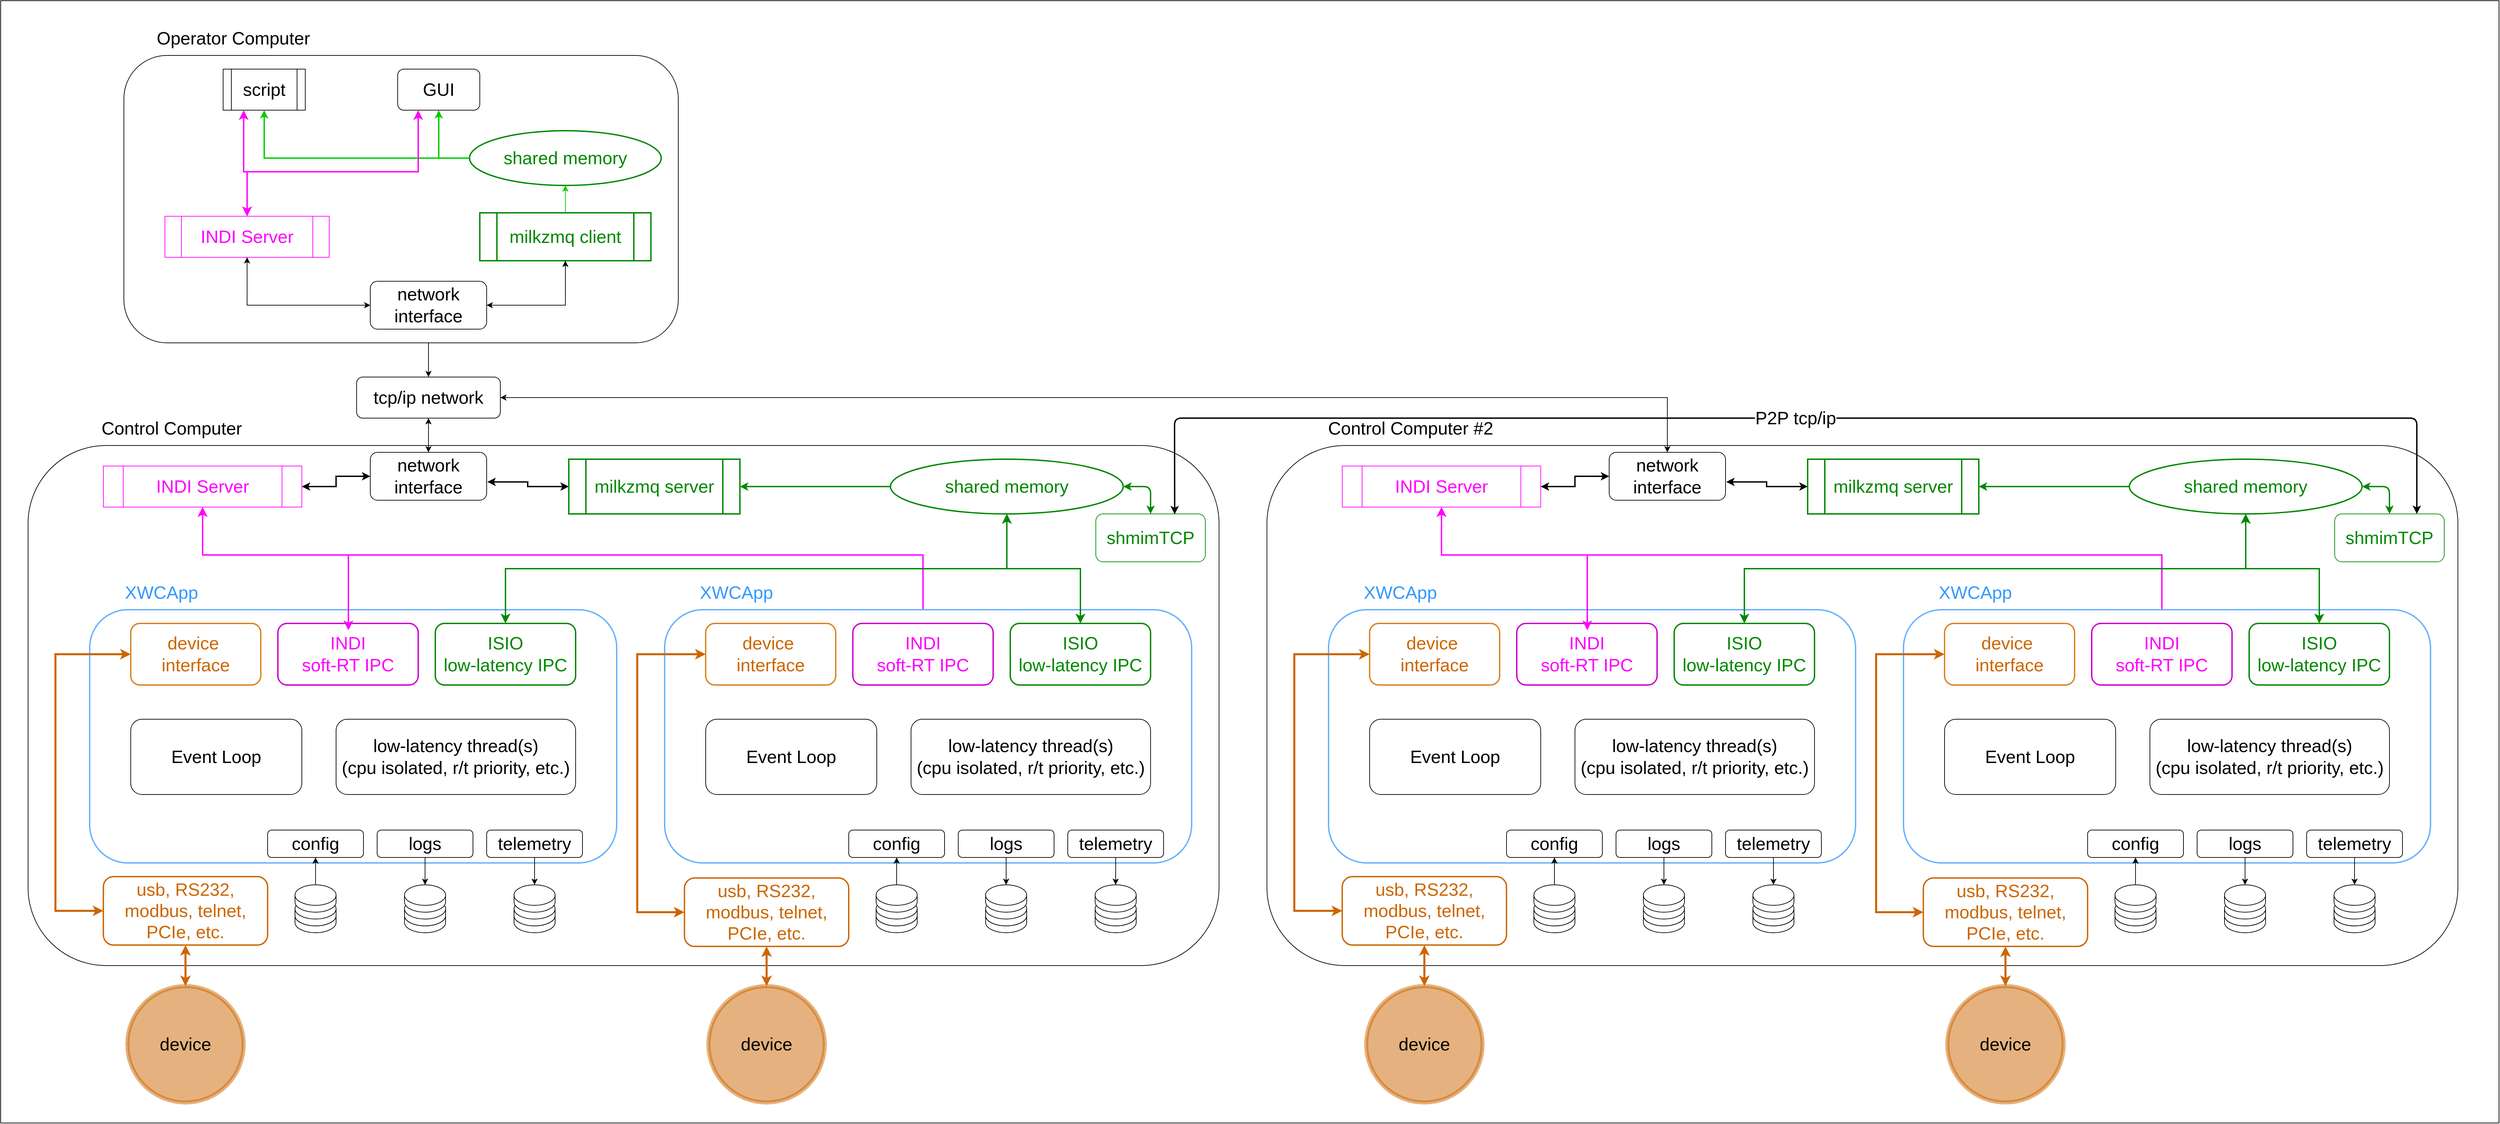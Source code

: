 <mxfile>
    <diagram name="Page-1" id="lV40iSaLGWkwq5J8a7qe">
        <mxGraphModel dx="3346" dy="2468" grid="1" gridSize="10" guides="1" tooltips="1" connect="1" arrows="1" fold="1" page="1" pageScale="1" pageWidth="850" pageHeight="1100" background="#ffffff" math="0" shadow="0">
            <root>
                <mxCell id="0"/>
                <mxCell id="1" parent="0"/>
                <mxCell id="77" value="" style="rounded=0;whiteSpace=wrap;html=1;" parent="1" vertex="1">
                    <mxGeometry x="-730" y="-530" width="3650" height="1640" as="geometry"/>
                </mxCell>
                <mxCell id="HDgts2HRx_NMo5KgWnL6-86" value="" style="endArrow=classic;startArrow=classic;html=1;rounded=0;exitX=0.5;exitY=0;exitDx=0;exitDy=0;" parent="1" source="HDgts2HRx_NMo5KgWnL6-82" target="HDgts2HRx_NMo5KgWnL6-74" edge="1">
                    <mxGeometry width="50" height="50" relative="1" as="geometry">
                        <mxPoint x="60" y="-40" as="sourcePoint"/>
                        <mxPoint x="110" y="-90" as="targetPoint"/>
                    </mxGeometry>
                </mxCell>
                <mxCell id="78" value="" style="group" vertex="1" connectable="0" parent="1">
                    <mxGeometry x="-550" y="-490" width="810" height="460" as="geometry"/>
                </mxCell>
                <mxCell id="HDgts2HRx_NMo5KgWnL6-73" value="" style="rounded=1;whiteSpace=wrap;html=1;" parent="78" vertex="1">
                    <mxGeometry y="40" width="810" height="420" as="geometry"/>
                </mxCell>
                <mxCell id="HDgts2HRx_NMo5KgWnL6-74" value="&lt;font style=&quot;font-size: 26px;&quot;&gt;network&lt;/font&gt;&lt;div&gt;&lt;font style=&quot;font-size: 26px;&quot;&gt;interface&lt;/font&gt;&lt;/div&gt;" style="rounded=1;whiteSpace=wrap;html=1;" parent="78" vertex="1">
                    <mxGeometry x="360" y="370" width="170" height="70" as="geometry"/>
                </mxCell>
                <mxCell id="HDgts2HRx_NMo5KgWnL6-75" value="&lt;font color=&quot;#ff00ff&quot; style=&quot;font-size: 26px;&quot;&gt;INDI Server&lt;/font&gt;" style="shape=process;whiteSpace=wrap;html=1;backgroundOutline=1;strokeColor=#FF00FF;" parent="78" vertex="1">
                    <mxGeometry x="60" y="275" width="240" height="60" as="geometry"/>
                </mxCell>
                <mxCell id="HDgts2HRx_NMo5KgWnL6-77" value="&lt;font style=&quot;font-size: 26px;&quot; color=&quot;#008700&quot;&gt;milkzmq client&lt;/font&gt;" style="shape=process;whiteSpace=wrap;html=1;backgroundOutline=1;strokeColor=#008700;strokeWidth=2;" parent="78" vertex="1">
                    <mxGeometry x="520" y="270" width="250" height="70" as="geometry"/>
                </mxCell>
                <mxCell id="HDgts2HRx_NMo5KgWnL6-79" value="&lt;font color=&quot;#008700&quot; style=&quot;font-size: 26px;&quot;&gt;shared memory&lt;/font&gt;" style="ellipse;whiteSpace=wrap;html=1;strokeWidth=2;strokeColor=#008700;" parent="78" vertex="1">
                    <mxGeometry x="505" y="150" width="280" height="80" as="geometry"/>
                </mxCell>
                <mxCell id="HDgts2HRx_NMo5KgWnL6-80" value="&lt;font style=&quot;font-size: 26px;&quot;&gt;Operator Computer&lt;/font&gt;" style="text;html=1;align=center;verticalAlign=middle;whiteSpace=wrap;rounded=0;" parent="78" vertex="1">
                    <mxGeometry x="30" width="260" height="30" as="geometry"/>
                </mxCell>
                <mxCell id="HDgts2HRx_NMo5KgWnL6-90" value="" style="endArrow=classic;startArrow=classic;html=1;rounded=0;exitX=1;exitY=0.5;exitDx=0;exitDy=0;entryX=0.5;entryY=1;entryDx=0;entryDy=0;" parent="78" source="HDgts2HRx_NMo5KgWnL6-74" target="HDgts2HRx_NMo5KgWnL6-77" edge="1">
                    <mxGeometry width="50" height="50" relative="1" as="geometry">
                        <mxPoint x="455" y="520" as="sourcePoint"/>
                        <mxPoint x="455" y="450" as="targetPoint"/>
                        <Array as="points">
                            <mxPoint x="645" y="405"/>
                        </Array>
                    </mxGeometry>
                </mxCell>
                <mxCell id="HDgts2HRx_NMo5KgWnL6-91" value="" style="endArrow=classic;startArrow=classic;html=1;rounded=0;exitX=0;exitY=0.5;exitDx=0;exitDy=0;entryX=0.5;entryY=1;entryDx=0;entryDy=0;" parent="78" source="HDgts2HRx_NMo5KgWnL6-74" target="HDgts2HRx_NMo5KgWnL6-75" edge="1">
                    <mxGeometry width="50" height="50" relative="1" as="geometry">
                        <mxPoint x="540" y="415" as="sourcePoint"/>
                        <mxPoint x="655" y="350" as="targetPoint"/>
                        <Array as="points">
                            <mxPoint x="180" y="405"/>
                        </Array>
                    </mxGeometry>
                </mxCell>
                <mxCell id="HDgts2HRx_NMo5KgWnL6-92" value="" style="endArrow=classic;startArrow=none;html=1;rounded=0;entryX=0.5;entryY=1;entryDx=0;entryDy=0;strokeColor=#00CC00;startFill=0;" parent="78" source="HDgts2HRx_NMo5KgWnL6-77" target="HDgts2HRx_NMo5KgWnL6-79" edge="1">
                    <mxGeometry width="50" height="50" relative="1" as="geometry">
                        <mxPoint x="790" y="590" as="sourcePoint"/>
                        <mxPoint x="840" y="540" as="targetPoint"/>
                    </mxGeometry>
                </mxCell>
                <mxCell id="HDgts2HRx_NMo5KgWnL6-93" value="&lt;font style=&quot;font-size: 26px;&quot;&gt;GUI&lt;/font&gt;" style="rounded=1;whiteSpace=wrap;html=1;" parent="78" vertex="1">
                    <mxGeometry x="400" y="60" width="120" height="60" as="geometry"/>
                </mxCell>
                <mxCell id="HDgts2HRx_NMo5KgWnL6-95" value="&lt;font style=&quot;font-size: 26px;&quot;&gt;script&lt;/font&gt;" style="shape=process;whiteSpace=wrap;html=1;backgroundOutline=1;" parent="78" vertex="1">
                    <mxGeometry x="145" y="60" width="120" height="60" as="geometry"/>
                </mxCell>
                <mxCell id="HDgts2HRx_NMo5KgWnL6-96" value="" style="endArrow=classic;startArrow=none;html=1;rounded=0;entryX=0.5;entryY=1;entryDx=0;entryDy=0;strokeColor=#00CC00;startFill=0;exitX=0;exitY=0.5;exitDx=0;exitDy=0;fillColor=#008a00;strokeWidth=2;" parent="78" source="HDgts2HRx_NMo5KgWnL6-79" edge="1">
                    <mxGeometry width="50" height="50" relative="1" as="geometry">
                        <mxPoint x="500" y="190" as="sourcePoint"/>
                        <mxPoint x="460" y="120" as="targetPoint"/>
                        <Array as="points">
                            <mxPoint x="460" y="190"/>
                        </Array>
                    </mxGeometry>
                </mxCell>
                <mxCell id="HDgts2HRx_NMo5KgWnL6-97" value="" style="endArrow=classic;startArrow=none;html=1;rounded=0;entryX=0.5;entryY=1;entryDx=0;entryDy=0;strokeColor=#00CC00;startFill=0;exitX=0;exitY=0.5;exitDx=0;exitDy=0;strokeWidth=2;" parent="78" source="HDgts2HRx_NMo5KgWnL6-79" target="HDgts2HRx_NMo5KgWnL6-95" edge="1">
                    <mxGeometry width="50" height="50" relative="1" as="geometry">
                        <mxPoint x="500" y="190" as="sourcePoint"/>
                        <mxPoint x="470" y="130" as="targetPoint"/>
                        <Array as="points">
                            <mxPoint x="205" y="190"/>
                        </Array>
                    </mxGeometry>
                </mxCell>
                <mxCell id="HDgts2HRx_NMo5KgWnL6-98" value="" style="edgeStyle=elbowEdgeStyle;elbow=vertical;endArrow=classic;html=1;curved=0;rounded=0;endSize=8;startSize=8;entryX=0.25;entryY=1;entryDx=0;entryDy=0;strokeColor=#FF00FF;strokeWidth=2;startArrow=classic;startFill=1;exitX=0.5;exitY=0;exitDx=0;exitDy=0;" parent="78" source="HDgts2HRx_NMo5KgWnL6-75" target="HDgts2HRx_NMo5KgWnL6-95" edge="1">
                    <mxGeometry width="50" height="50" relative="1" as="geometry">
                        <mxPoint x="416.5" y="300" as="sourcePoint"/>
                        <mxPoint x="203.5" y="120" as="targetPoint"/>
                        <Array as="points">
                            <mxPoint x="190" y="210"/>
                        </Array>
                    </mxGeometry>
                </mxCell>
                <mxCell id="HDgts2HRx_NMo5KgWnL6-99" value="" style="edgeStyle=elbowEdgeStyle;elbow=vertical;endArrow=classic;html=1;curved=0;rounded=0;endSize=8;startSize=8;entryX=0.25;entryY=1;entryDx=0;entryDy=0;strokeColor=#FF00FF;strokeWidth=2;startArrow=classic;startFill=1;exitX=0.5;exitY=0;exitDx=0;exitDy=0;" parent="78" source="HDgts2HRx_NMo5KgWnL6-75" target="HDgts2HRx_NMo5KgWnL6-93" edge="1">
                    <mxGeometry width="50" height="50" relative="1" as="geometry">
                        <mxPoint x="215" y="285" as="sourcePoint"/>
                        <mxPoint x="185" y="130" as="targetPoint"/>
                        <Array as="points">
                            <mxPoint x="320" y="210"/>
                        </Array>
                    </mxGeometry>
                </mxCell>
                <mxCell id="79" value="" style="group" vertex="1" connectable="0" parent="1">
                    <mxGeometry x="-690" y="20" width="3550" height="1060" as="geometry"/>
                </mxCell>
                <mxCell id="HDgts2HRx_NMo5KgWnL6-55" value="" style="rounded=1;whiteSpace=wrap;html=1;" parent="79" vertex="1">
                    <mxGeometry y="100" width="1740" height="760" as="geometry"/>
                </mxCell>
                <mxCell id="HDgts2HRx_NMo5KgWnL6-56" value="&lt;font color=&quot;#008700&quot; style=&quot;font-size: 26px;&quot;&gt;shared memory&lt;/font&gt;" style="ellipse;whiteSpace=wrap;html=1;strokeWidth=2;strokeColor=#008700;" parent="79" vertex="1">
                    <mxGeometry x="1260" y="120" width="340" height="80" as="geometry"/>
                </mxCell>
                <mxCell id="HDgts2HRx_NMo5KgWnL6-60" value="&lt;font color=&quot;#ff00ff&quot; style=&quot;font-size: 26px;&quot;&gt;INDI Server&lt;/font&gt;" style="shape=process;whiteSpace=wrap;html=1;backgroundOutline=1;strokeColor=#FF00FF;" parent="79" vertex="1">
                    <mxGeometry x="110" y="130" width="290" height="60" as="geometry"/>
                </mxCell>
                <mxCell id="HDgts2HRx_NMo5KgWnL6-62" value="" style="edgeStyle=elbowEdgeStyle;elbow=vertical;endArrow=classic;html=1;curved=0;rounded=0;endSize=8;startSize=8;entryX=0.5;entryY=1;entryDx=0;entryDy=0;strokeColor=#FF00FF;strokeWidth=2;startArrow=classic;startFill=1;" parent="79" source="HDgts2HRx_NMo5KgWnL6-5" target="HDgts2HRx_NMo5KgWnL6-60" edge="1">
                    <mxGeometry width="50" height="50" relative="1" as="geometry">
                        <mxPoint x="1180" y="310" as="sourcePoint"/>
                        <mxPoint x="1210" y="180" as="targetPoint"/>
                        <Array as="points">
                            <mxPoint x="1200" y="260"/>
                        </Array>
                    </mxGeometry>
                </mxCell>
                <mxCell id="HDgts2HRx_NMo5KgWnL6-65" style="edgeStyle=orthogonalEdgeStyle;rounded=0;orthogonalLoop=1;jettySize=auto;html=1;exitX=1;exitY=0.5;exitDx=0;exitDy=0;startArrow=classic;startFill=1;strokeColor=#008700;strokeWidth=2;endArrow=none;endFill=0;" parent="79" source="HDgts2HRx_NMo5KgWnL6-63" target="HDgts2HRx_NMo5KgWnL6-56" edge="1">
                    <mxGeometry relative="1" as="geometry"/>
                </mxCell>
                <mxCell id="HDgts2HRx_NMo5KgWnL6-63" value="&lt;font style=&quot;font-size: 26px;&quot; color=&quot;#008700&quot;&gt;milkzmq server&lt;/font&gt;" style="shape=process;whiteSpace=wrap;html=1;backgroundOutline=1;strokeColor=#008700;strokeWidth=2;" parent="79" vertex="1">
                    <mxGeometry x="790" y="120" width="250" height="80" as="geometry"/>
                </mxCell>
                <mxCell id="HDgts2HRx_NMo5KgWnL6-67" value="&lt;font style=&quot;font-size: 26px;&quot;&gt;network interface&lt;/font&gt;" style="rounded=1;whiteSpace=wrap;html=1;" parent="79" vertex="1">
                    <mxGeometry x="500" y="110" width="170" height="70" as="geometry"/>
                </mxCell>
                <mxCell id="HDgts2HRx_NMo5KgWnL6-68" style="edgeStyle=orthogonalEdgeStyle;rounded=0;orthogonalLoop=1;jettySize=auto;html=1;exitX=1;exitY=0.5;exitDx=0;exitDy=0;entryX=0;entryY=0.5;entryDx=0;entryDy=0;startArrow=classic;startFill=1;strokeWidth=2;" parent="79" source="HDgts2HRx_NMo5KgWnL6-60" target="HDgts2HRx_NMo5KgWnL6-67" edge="1">
                    <mxGeometry relative="1" as="geometry"/>
                </mxCell>
                <mxCell id="HDgts2HRx_NMo5KgWnL6-69" style="edgeStyle=orthogonalEdgeStyle;rounded=0;orthogonalLoop=1;jettySize=auto;html=1;exitX=0;exitY=0.5;exitDx=0;exitDy=0;entryX=1.006;entryY=0.617;entryDx=0;entryDy=0;entryPerimeter=0;startArrow=classic;startFill=1;strokeWidth=2;" parent="79" source="HDgts2HRx_NMo5KgWnL6-63" target="HDgts2HRx_NMo5KgWnL6-67" edge="1">
                    <mxGeometry relative="1" as="geometry"/>
                </mxCell>
                <mxCell id="HDgts2HRx_NMo5KgWnL6-70" value="" style="group" parent="79" vertex="1" connectable="0">
                    <mxGeometry x="890" y="300" width="810" height="760" as="geometry"/>
                </mxCell>
                <mxCell id="HDgts2HRx_NMo5KgWnL6-9" value="&lt;font style=&quot;font-size: 26px;&quot;&gt;device&lt;/font&gt;" style="ellipse;whiteSpace=wrap;html=1;aspect=fixed;fillColor=#CC6600;strokeColor=#CC6600;fillStyle=solid;opacity=50;strokeWidth=6;" parent="HDgts2HRx_NMo5KgWnL6-70" vertex="1">
                    <mxGeometry x="104" y="590" width="170" height="170" as="geometry"/>
                </mxCell>
                <mxCell id="HDgts2HRx_NMo5KgWnL6-12" value="" style="endArrow=classic;startArrow=classic;html=1;rounded=0;exitX=0.5;exitY=0;exitDx=0;exitDy=0;entryX=0.5;entryY=1;entryDx=0;entryDy=0;fontColor=#CC6600;strokeColor=#CC6600;strokeWidth=3;" parent="HDgts2HRx_NMo5KgWnL6-70" source="HDgts2HRx_NMo5KgWnL6-9" target="HDgts2HRx_NMo5KgWnL6-10" edge="1">
                    <mxGeometry width="50" height="50" relative="1" as="geometry">
                        <mxPoint x="470" y="170" as="sourcePoint"/>
                        <mxPoint x="520" y="120" as="targetPoint"/>
                    </mxGeometry>
                </mxCell>
                <mxCell id="HDgts2HRx_NMo5KgWnL6-2" value="" style="shape=cylinder3;whiteSpace=wrap;html=1;boundedLbl=1;backgroundOutline=1;size=15;" parent="HDgts2HRx_NMo5KgWnL6-70" vertex="1">
                    <mxGeometry x="349" y="472" width="60" height="40" as="geometry"/>
                </mxCell>
                <mxCell id="HDgts2HRx_NMo5KgWnL6-3" value="" style="rounded=1;whiteSpace=wrap;html=1;strokeWidth=2;strokeColor=#66B2FF;" parent="HDgts2HRx_NMo5KgWnL6-70" vertex="1">
                    <mxGeometry x="40" y="40" width="770" height="370" as="geometry"/>
                </mxCell>
                <mxCell id="HDgts2HRx_NMo5KgWnL6-4" value="&lt;font color=&quot;#cc6600&quot; style=&quot;font-size: 26px;&quot;&gt;device&amp;nbsp;&lt;/font&gt;&lt;div style=&quot;font-size: 26px;&quot;&gt;&lt;font color=&quot;#cc6600&quot; style=&quot;font-size: 26px;&quot;&gt;interface&lt;/font&gt;&lt;/div&gt;" style="rounded=1;whiteSpace=wrap;html=1;strokeColor=#d88322;strokeWidth=2;" parent="HDgts2HRx_NMo5KgWnL6-70" vertex="1">
                    <mxGeometry x="100" y="60" width="190" height="90" as="geometry"/>
                </mxCell>
                <mxCell id="HDgts2HRx_NMo5KgWnL6-5" value="&lt;span style=&quot;font-size: 26px;&quot;&gt;&lt;font color=&quot;#ff00ff&quot;&gt;INDI&lt;/font&gt;&lt;/span&gt;&lt;div&gt;&lt;span style=&quot;font-size: 26px;&quot;&gt;&lt;font color=&quot;#ff00ff&quot;&gt;soft-RT IPC&lt;/font&gt;&lt;/span&gt;&lt;/div&gt;" style="rounded=1;whiteSpace=wrap;html=1;strokeColor=#CC00CC;strokeWidth=2;" parent="HDgts2HRx_NMo5KgWnL6-70" vertex="1">
                    <mxGeometry x="315" y="60" width="205" height="90" as="geometry"/>
                </mxCell>
                <mxCell id="HDgts2HRx_NMo5KgWnL6-6" value="&lt;span style=&quot;font-size: 26px;&quot;&gt;&lt;font color=&quot;#008700&quot;&gt;ISIO&lt;/font&gt;&lt;/span&gt;&lt;div&gt;&lt;span style=&quot;font-size: 26px;&quot;&gt;&lt;font color=&quot;#008700&quot;&gt;low-latency IPC&lt;/font&gt;&lt;/span&gt;&lt;/div&gt;" style="rounded=1;whiteSpace=wrap;html=1;strokeColor=#008700;strokeWidth=2;" parent="HDgts2HRx_NMo5KgWnL6-70" vertex="1">
                    <mxGeometry x="545" y="60" width="205" height="90" as="geometry"/>
                </mxCell>
                <mxCell id="HDgts2HRx_NMo5KgWnL6-7" value="&lt;font style=&quot;font-size: 26px;&quot;&gt;Event Loop&lt;/font&gt;" style="rounded=1;whiteSpace=wrap;html=1;" parent="HDgts2HRx_NMo5KgWnL6-70" vertex="1">
                    <mxGeometry x="100" y="200" width="250" height="110" as="geometry"/>
                </mxCell>
                <mxCell id="HDgts2HRx_NMo5KgWnL6-8" value="&lt;font style=&quot;font-size: 26px;&quot;&gt;low-latency thread(s)&lt;/font&gt;&lt;div&gt;&lt;font style=&quot;font-size: 26px;&quot;&gt;(cpu isolated, r/t priority, etc.)&lt;/font&gt;&lt;/div&gt;" style="rounded=1;whiteSpace=wrap;html=1;" parent="HDgts2HRx_NMo5KgWnL6-70" vertex="1">
                    <mxGeometry x="400" y="200" width="350" height="110" as="geometry"/>
                </mxCell>
                <mxCell id="HDgts2HRx_NMo5KgWnL6-10" value="&lt;font style=&quot;font-size: 26px;&quot;&gt;usb, RS232, modbus, telnet, PCIe, etc.&lt;/font&gt;" style="rounded=1;whiteSpace=wrap;html=1;strokeColor=#CC6600;strokeWidth=2;fontColor=#CC6600;" parent="HDgts2HRx_NMo5KgWnL6-70" vertex="1">
                    <mxGeometry x="69" y="432" width="240" height="100" as="geometry"/>
                </mxCell>
                <mxCell id="HDgts2HRx_NMo5KgWnL6-11" value="" style="endArrow=classic;startArrow=classic;html=1;rounded=0;entryX=0;entryY=0.5;entryDx=0;entryDy=0;exitX=0;exitY=0.5;exitDx=0;exitDy=0;strokeColor=#CC6600;strokeWidth=3;" parent="HDgts2HRx_NMo5KgWnL6-70" source="HDgts2HRx_NMo5KgWnL6-10" target="HDgts2HRx_NMo5KgWnL6-4" edge="1">
                    <mxGeometry width="50" height="50" relative="1" as="geometry">
                        <mxPoint x="450" y="170" as="sourcePoint"/>
                        <mxPoint x="500" y="120" as="targetPoint"/>
                        <Array as="points">
                            <mxPoint y="482"/>
                            <mxPoint y="105"/>
                        </Array>
                    </mxGeometry>
                </mxCell>
                <mxCell id="HDgts2HRx_NMo5KgWnL6-13" value="&lt;font style=&quot;font-size: 26px;&quot;&gt;config&lt;/font&gt;" style="rounded=1;whiteSpace=wrap;html=1;" parent="HDgts2HRx_NMo5KgWnL6-70" vertex="1">
                    <mxGeometry x="309" y="362" width="140" height="40" as="geometry"/>
                </mxCell>
                <mxCell id="HDgts2HRx_NMo5KgWnL6-14" value="&lt;font style=&quot;font-size: 26px;&quot;&gt;logs&lt;/font&gt;&lt;span style=&quot;color: rgba(0, 0, 0, 0); font-family: monospace; font-size: 0px; text-align: start; text-wrap: nowrap;&quot;&gt;%3CmxGraphModel%3E%3Croot%3E%3CmxCell%20id%3D%220%22%2F%3E%3CmxCell%20id%3D%221%22%20parent%3D%220%22%2F%3E%3CmxCell%20id%3D%222%22%20value%3D%22%26lt%3Bfont%20style%3D%26quot%3Bfont-size%3A%2026px%3B%26quot%3B%26gt%3Bconfig%26lt%3B%2Ffont%26gt%3B%22%20style%3D%22rounded%3D1%3BwhiteSpace%3Dwrap%3Bhtml%3D1%3B%22%20vertex%3D%221%22%20parent%3D%221%22%3E%3CmxGeometry%20x%3D%22-30%22%20y%3D%22740%22%20width%3D%22140%22%20height%3D%2240%22%20as%3D%22geometry%22%2F%3E%3C%2FmxCell%3E%3C%2Froot%3E%3C%2FmxGraphModel%3E&lt;/span&gt;" style="rounded=1;whiteSpace=wrap;html=1;" parent="HDgts2HRx_NMo5KgWnL6-70" vertex="1">
                    <mxGeometry x="469" y="362" width="140" height="40" as="geometry"/>
                </mxCell>
                <mxCell id="HDgts2HRx_NMo5KgWnL6-15" value="&lt;span style=&quot;font-size: 26px;&quot;&gt;telemetry&lt;/span&gt;" style="rounded=1;whiteSpace=wrap;html=1;" parent="HDgts2HRx_NMo5KgWnL6-70" vertex="1">
                    <mxGeometry x="629" y="362" width="140" height="40" as="geometry"/>
                </mxCell>
                <mxCell id="HDgts2HRx_NMo5KgWnL6-16" value="" style="shape=cylinder3;whiteSpace=wrap;html=1;boundedLbl=1;backgroundOutline=1;size=15;" parent="HDgts2HRx_NMo5KgWnL6-70" vertex="1">
                    <mxGeometry x="349" y="462" width="60" height="40" as="geometry"/>
                </mxCell>
                <mxCell id="HDgts2HRx_NMo5KgWnL6-17" value="" style="shape=cylinder3;whiteSpace=wrap;html=1;boundedLbl=1;backgroundOutline=1;size=15;" parent="HDgts2HRx_NMo5KgWnL6-70" vertex="1">
                    <mxGeometry x="349" y="442" width="60" height="40" as="geometry"/>
                </mxCell>
                <mxCell id="HDgts2HRx_NMo5KgWnL6-18" value="" style="shape=cylinder3;whiteSpace=wrap;html=1;boundedLbl=1;backgroundOutline=1;size=15;" parent="HDgts2HRx_NMo5KgWnL6-70" vertex="1">
                    <mxGeometry x="509" y="472" width="60" height="40" as="geometry"/>
                </mxCell>
                <mxCell id="HDgts2HRx_NMo5KgWnL6-19" value="" style="shape=cylinder3;whiteSpace=wrap;html=1;boundedLbl=1;backgroundOutline=1;size=15;" parent="HDgts2HRx_NMo5KgWnL6-70" vertex="1">
                    <mxGeometry x="509" y="462" width="60" height="40" as="geometry"/>
                </mxCell>
                <mxCell id="HDgts2HRx_NMo5KgWnL6-20" value="" style="shape=cylinder3;whiteSpace=wrap;html=1;boundedLbl=1;backgroundOutline=1;size=15;" parent="HDgts2HRx_NMo5KgWnL6-70" vertex="1">
                    <mxGeometry x="509" y="442" width="60" height="40" as="geometry"/>
                </mxCell>
                <mxCell id="HDgts2HRx_NMo5KgWnL6-21" value="" style="shape=cylinder3;whiteSpace=wrap;html=1;boundedLbl=1;backgroundOutline=1;size=15;" parent="HDgts2HRx_NMo5KgWnL6-70" vertex="1">
                    <mxGeometry x="669" y="472" width="60" height="40" as="geometry"/>
                </mxCell>
                <mxCell id="HDgts2HRx_NMo5KgWnL6-22" value="" style="shape=cylinder3;whiteSpace=wrap;html=1;boundedLbl=1;backgroundOutline=1;size=15;" parent="HDgts2HRx_NMo5KgWnL6-70" vertex="1">
                    <mxGeometry x="669" y="462" width="60" height="40" as="geometry"/>
                </mxCell>
                <mxCell id="HDgts2HRx_NMo5KgWnL6-23" value="" style="shape=cylinder3;whiteSpace=wrap;html=1;boundedLbl=1;backgroundOutline=1;size=15;" parent="HDgts2HRx_NMo5KgWnL6-70" vertex="1">
                    <mxGeometry x="669" y="442" width="60" height="40" as="geometry"/>
                </mxCell>
                <mxCell id="HDgts2HRx_NMo5KgWnL6-24" value="" style="endArrow=classic;html=1;rounded=0;exitX=0.5;exitY=0;exitDx=0;exitDy=0;exitPerimeter=0;entryX=0.5;entryY=1;entryDx=0;entryDy=0;" parent="HDgts2HRx_NMo5KgWnL6-70" source="HDgts2HRx_NMo5KgWnL6-17" target="HDgts2HRx_NMo5KgWnL6-13" edge="1">
                    <mxGeometry width="50" height="50" relative="1" as="geometry">
                        <mxPoint x="669" y="122" as="sourcePoint"/>
                        <mxPoint x="719" y="72" as="targetPoint"/>
                    </mxGeometry>
                </mxCell>
                <mxCell id="HDgts2HRx_NMo5KgWnL6-25" value="" style="endArrow=classic;html=1;rounded=0;exitX=0.5;exitY=1;exitDx=0;exitDy=0;entryX=0.5;entryY=0;entryDx=0;entryDy=0;entryPerimeter=0;" parent="HDgts2HRx_NMo5KgWnL6-70" source="HDgts2HRx_NMo5KgWnL6-14" target="HDgts2HRx_NMo5KgWnL6-20" edge="1">
                    <mxGeometry width="50" height="50" relative="1" as="geometry">
                        <mxPoint x="389" y="452" as="sourcePoint"/>
                        <mxPoint x="389" y="412" as="targetPoint"/>
                    </mxGeometry>
                </mxCell>
                <mxCell id="HDgts2HRx_NMo5KgWnL6-26" value="" style="endArrow=classic;html=1;rounded=0;exitX=0.5;exitY=1;exitDx=0;exitDy=0;entryX=0.5;entryY=0;entryDx=0;entryDy=0;entryPerimeter=0;" parent="HDgts2HRx_NMo5KgWnL6-70" source="HDgts2HRx_NMo5KgWnL6-15" target="HDgts2HRx_NMo5KgWnL6-23" edge="1">
                    <mxGeometry width="50" height="50" relative="1" as="geometry">
                        <mxPoint x="669" y="122" as="sourcePoint"/>
                        <mxPoint x="699" y="432" as="targetPoint"/>
                    </mxGeometry>
                </mxCell>
                <mxCell id="HDgts2HRx_NMo5KgWnL6-27" value="XWCApp" style="text;html=1;align=center;verticalAlign=middle;whiteSpace=wrap;rounded=0;fontSize=26;fontColor=#3399FF;" parent="HDgts2HRx_NMo5KgWnL6-70" vertex="1">
                    <mxGeometry x="90" width="110" height="30" as="geometry"/>
                </mxCell>
                <mxCell id="HDgts2HRx_NMo5KgWnL6-71" value="" style="group" parent="79" vertex="1" connectable="0">
                    <mxGeometry x="40" y="300" width="820" height="760" as="geometry"/>
                </mxCell>
                <mxCell id="HDgts2HRx_NMo5KgWnL6-36" value="&lt;font style=&quot;font-size: 26px;&quot;&gt;device&lt;/font&gt;" style="ellipse;whiteSpace=wrap;html=1;aspect=fixed;fillColor=#CC6600;strokeColor=#CC6600;fillStyle=solid;opacity=50;strokeWidth=6;" parent="HDgts2HRx_NMo5KgWnL6-71" vertex="1">
                    <mxGeometry x="105" y="590" width="170" height="170" as="geometry"/>
                </mxCell>
                <mxCell id="HDgts2HRx_NMo5KgWnL6-39" value="" style="endArrow=classic;startArrow=classic;html=1;rounded=0;exitX=0.5;exitY=0;exitDx=0;exitDy=0;entryX=0.5;entryY=1;entryDx=0;entryDy=0;fontColor=#CC6600;strokeColor=#CC6600;strokeWidth=3;" parent="HDgts2HRx_NMo5KgWnL6-71" source="HDgts2HRx_NMo5KgWnL6-36" target="HDgts2HRx_NMo5KgWnL6-37" edge="1">
                    <mxGeometry width="50" height="50" relative="1" as="geometry">
                        <mxPoint x="460" y="170" as="sourcePoint"/>
                        <mxPoint x="510" y="120" as="targetPoint"/>
                    </mxGeometry>
                </mxCell>
                <mxCell id="HDgts2HRx_NMo5KgWnL6-29" value="" style="shape=cylinder3;whiteSpace=wrap;html=1;boundedLbl=1;backgroundOutline=1;size=15;" parent="HDgts2HRx_NMo5KgWnL6-71" vertex="1">
                    <mxGeometry x="350" y="472" width="60" height="40" as="geometry"/>
                </mxCell>
                <mxCell id="HDgts2HRx_NMo5KgWnL6-30" value="" style="rounded=1;whiteSpace=wrap;html=1;strokeWidth=2;strokeColor=#66B2FF;" parent="HDgts2HRx_NMo5KgWnL6-71" vertex="1">
                    <mxGeometry x="50" y="40" width="770" height="370" as="geometry"/>
                </mxCell>
                <mxCell id="HDgts2HRx_NMo5KgWnL6-31" value="&lt;font color=&quot;#cc6600&quot; style=&quot;font-size: 26px;&quot;&gt;device&amp;nbsp;&lt;/font&gt;&lt;div style=&quot;font-size: 26px;&quot;&gt;&lt;font color=&quot;#cc6600&quot; style=&quot;font-size: 26px;&quot;&gt;interface&lt;/font&gt;&lt;/div&gt;" style="rounded=1;whiteSpace=wrap;html=1;strokeColor=#d88322;strokeWidth=2;" parent="HDgts2HRx_NMo5KgWnL6-71" vertex="1">
                    <mxGeometry x="110" y="60" width="190" height="90" as="geometry"/>
                </mxCell>
                <mxCell id="HDgts2HRx_NMo5KgWnL6-32" value="&lt;span style=&quot;font-size: 26px;&quot;&gt;&lt;font color=&quot;#ff00ff&quot;&gt;INDI&lt;/font&gt;&lt;/span&gt;&lt;div&gt;&lt;span style=&quot;font-size: 26px;&quot;&gt;&lt;font color=&quot;#ff00ff&quot;&gt;soft-RT IPC&lt;/font&gt;&lt;/span&gt;&lt;/div&gt;" style="rounded=1;whiteSpace=wrap;html=1;strokeColor=#CC00CC;strokeWidth=2;" parent="HDgts2HRx_NMo5KgWnL6-71" vertex="1">
                    <mxGeometry x="325" y="60" width="205" height="90" as="geometry"/>
                </mxCell>
                <mxCell id="HDgts2HRx_NMo5KgWnL6-33" value="&lt;span style=&quot;font-size: 26px;&quot;&gt;&lt;font color=&quot;#008700&quot;&gt;ISIO&lt;/font&gt;&lt;/span&gt;&lt;div&gt;&lt;span style=&quot;font-size: 26px;&quot;&gt;&lt;font color=&quot;#008700&quot;&gt;low-latency IPC&lt;/font&gt;&lt;/span&gt;&lt;/div&gt;" style="rounded=1;whiteSpace=wrap;html=1;strokeColor=#008700;strokeWidth=2;" parent="HDgts2HRx_NMo5KgWnL6-71" vertex="1">
                    <mxGeometry x="555" y="60" width="205" height="90" as="geometry"/>
                </mxCell>
                <mxCell id="HDgts2HRx_NMo5KgWnL6-34" value="&lt;font style=&quot;font-size: 26px;&quot;&gt;Event Loop&lt;/font&gt;" style="rounded=1;whiteSpace=wrap;html=1;" parent="HDgts2HRx_NMo5KgWnL6-71" vertex="1">
                    <mxGeometry x="110" y="200" width="250" height="110" as="geometry"/>
                </mxCell>
                <mxCell id="HDgts2HRx_NMo5KgWnL6-35" value="&lt;font style=&quot;font-size: 26px;&quot;&gt;low-latency thread(s)&lt;/font&gt;&lt;div&gt;&lt;font style=&quot;font-size: 26px;&quot;&gt;(cpu isolated, r/t priority, etc.)&lt;/font&gt;&lt;/div&gt;" style="rounded=1;whiteSpace=wrap;html=1;" parent="HDgts2HRx_NMo5KgWnL6-71" vertex="1">
                    <mxGeometry x="410" y="200" width="350" height="110" as="geometry"/>
                </mxCell>
                <mxCell id="HDgts2HRx_NMo5KgWnL6-37" value="&lt;font style=&quot;font-size: 26px;&quot;&gt;usb, RS232, modbus, telnet, PCIe, etc.&lt;/font&gt;" style="rounded=1;whiteSpace=wrap;html=1;strokeColor=#CC6600;strokeWidth=2;fontColor=#CC6600;" parent="HDgts2HRx_NMo5KgWnL6-71" vertex="1">
                    <mxGeometry x="70" y="430" width="240" height="100" as="geometry"/>
                </mxCell>
                <mxCell id="HDgts2HRx_NMo5KgWnL6-38" value="" style="endArrow=classic;startArrow=classic;html=1;rounded=0;entryX=0;entryY=0.5;entryDx=0;entryDy=0;exitX=0;exitY=0.5;exitDx=0;exitDy=0;strokeColor=#CC6600;strokeWidth=3;" parent="HDgts2HRx_NMo5KgWnL6-71" source="HDgts2HRx_NMo5KgWnL6-37" target="HDgts2HRx_NMo5KgWnL6-31" edge="1">
                    <mxGeometry width="50" height="50" relative="1" as="geometry">
                        <mxPoint x="460" y="170" as="sourcePoint"/>
                        <mxPoint x="510" y="120" as="targetPoint"/>
                        <Array as="points">
                            <mxPoint y="480"/>
                            <mxPoint y="105"/>
                        </Array>
                    </mxGeometry>
                </mxCell>
                <mxCell id="HDgts2HRx_NMo5KgWnL6-40" value="&lt;font style=&quot;font-size: 26px;&quot;&gt;config&lt;/font&gt;" style="rounded=1;whiteSpace=wrap;html=1;" parent="HDgts2HRx_NMo5KgWnL6-71" vertex="1">
                    <mxGeometry x="310" y="362" width="140" height="40" as="geometry"/>
                </mxCell>
                <mxCell id="HDgts2HRx_NMo5KgWnL6-41" value="&lt;font style=&quot;font-size: 26px;&quot;&gt;logs&lt;/font&gt;&lt;span style=&quot;color: rgba(0, 0, 0, 0); font-family: monospace; font-size: 0px; text-align: start; text-wrap: nowrap;&quot;&gt;%3CmxGraphModel%3E%3Croot%3E%3CmxCell%20id%3D%220%22%2F%3E%3CmxCell%20id%3D%221%22%20parent%3D%220%22%2F%3E%3CmxCell%20id%3D%222%22%20value%3D%22%26lt%3Bfont%20style%3D%26quot%3Bfont-size%3A%2026px%3B%26quot%3B%26gt%3Bconfig%26lt%3B%2Ffont%26gt%3B%22%20style%3D%22rounded%3D1%3BwhiteSpace%3Dwrap%3Bhtml%3D1%3B%22%20vertex%3D%221%22%20parent%3D%221%22%3E%3CmxGeometry%20x%3D%22-30%22%20y%3D%22740%22%20width%3D%22140%22%20height%3D%2240%22%20as%3D%22geometry%22%2F%3E%3C%2FmxCell%3E%3C%2Froot%3E%3C%2FmxGraphModel%3E&lt;/span&gt;" style="rounded=1;whiteSpace=wrap;html=1;" parent="HDgts2HRx_NMo5KgWnL6-71" vertex="1">
                    <mxGeometry x="470" y="362" width="140" height="40" as="geometry"/>
                </mxCell>
                <mxCell id="HDgts2HRx_NMo5KgWnL6-42" value="&lt;span style=&quot;font-size: 26px;&quot;&gt;telemetry&lt;/span&gt;" style="rounded=1;whiteSpace=wrap;html=1;" parent="HDgts2HRx_NMo5KgWnL6-71" vertex="1">
                    <mxGeometry x="630" y="362" width="140" height="40" as="geometry"/>
                </mxCell>
                <mxCell id="HDgts2HRx_NMo5KgWnL6-43" value="" style="shape=cylinder3;whiteSpace=wrap;html=1;boundedLbl=1;backgroundOutline=1;size=15;" parent="HDgts2HRx_NMo5KgWnL6-71" vertex="1">
                    <mxGeometry x="350" y="462" width="60" height="40" as="geometry"/>
                </mxCell>
                <mxCell id="HDgts2HRx_NMo5KgWnL6-44" value="" style="shape=cylinder3;whiteSpace=wrap;html=1;boundedLbl=1;backgroundOutline=1;size=15;" parent="HDgts2HRx_NMo5KgWnL6-71" vertex="1">
                    <mxGeometry x="350" y="442" width="60" height="40" as="geometry"/>
                </mxCell>
                <mxCell id="HDgts2HRx_NMo5KgWnL6-45" value="" style="shape=cylinder3;whiteSpace=wrap;html=1;boundedLbl=1;backgroundOutline=1;size=15;" parent="HDgts2HRx_NMo5KgWnL6-71" vertex="1">
                    <mxGeometry x="510" y="472" width="60" height="40" as="geometry"/>
                </mxCell>
                <mxCell id="HDgts2HRx_NMo5KgWnL6-46" value="" style="shape=cylinder3;whiteSpace=wrap;html=1;boundedLbl=1;backgroundOutline=1;size=15;" parent="HDgts2HRx_NMo5KgWnL6-71" vertex="1">
                    <mxGeometry x="510" y="462" width="60" height="40" as="geometry"/>
                </mxCell>
                <mxCell id="HDgts2HRx_NMo5KgWnL6-47" value="" style="shape=cylinder3;whiteSpace=wrap;html=1;boundedLbl=1;backgroundOutline=1;size=15;" parent="HDgts2HRx_NMo5KgWnL6-71" vertex="1">
                    <mxGeometry x="510" y="442" width="60" height="40" as="geometry"/>
                </mxCell>
                <mxCell id="HDgts2HRx_NMo5KgWnL6-48" value="" style="shape=cylinder3;whiteSpace=wrap;html=1;boundedLbl=1;backgroundOutline=1;size=15;" parent="HDgts2HRx_NMo5KgWnL6-71" vertex="1">
                    <mxGeometry x="670" y="472" width="60" height="40" as="geometry"/>
                </mxCell>
                <mxCell id="HDgts2HRx_NMo5KgWnL6-49" value="" style="shape=cylinder3;whiteSpace=wrap;html=1;boundedLbl=1;backgroundOutline=1;size=15;" parent="HDgts2HRx_NMo5KgWnL6-71" vertex="1">
                    <mxGeometry x="670" y="462" width="60" height="40" as="geometry"/>
                </mxCell>
                <mxCell id="HDgts2HRx_NMo5KgWnL6-50" value="" style="shape=cylinder3;whiteSpace=wrap;html=1;boundedLbl=1;backgroundOutline=1;size=15;" parent="HDgts2HRx_NMo5KgWnL6-71" vertex="1">
                    <mxGeometry x="670" y="442" width="60" height="40" as="geometry"/>
                </mxCell>
                <mxCell id="HDgts2HRx_NMo5KgWnL6-51" value="" style="endArrow=classic;html=1;rounded=0;exitX=0.5;exitY=0;exitDx=0;exitDy=0;exitPerimeter=0;entryX=0.5;entryY=1;entryDx=0;entryDy=0;" parent="HDgts2HRx_NMo5KgWnL6-71" source="HDgts2HRx_NMo5KgWnL6-44" target="HDgts2HRx_NMo5KgWnL6-40" edge="1">
                    <mxGeometry width="50" height="50" relative="1" as="geometry">
                        <mxPoint x="670" y="122" as="sourcePoint"/>
                        <mxPoint x="720" y="72" as="targetPoint"/>
                    </mxGeometry>
                </mxCell>
                <mxCell id="HDgts2HRx_NMo5KgWnL6-52" value="" style="endArrow=classic;html=1;rounded=0;exitX=0.5;exitY=1;exitDx=0;exitDy=0;entryX=0.5;entryY=0;entryDx=0;entryDy=0;entryPerimeter=0;" parent="HDgts2HRx_NMo5KgWnL6-71" source="HDgts2HRx_NMo5KgWnL6-41" target="HDgts2HRx_NMo5KgWnL6-47" edge="1">
                    <mxGeometry width="50" height="50" relative="1" as="geometry">
                        <mxPoint x="390" y="452" as="sourcePoint"/>
                        <mxPoint x="390" y="412" as="targetPoint"/>
                    </mxGeometry>
                </mxCell>
                <mxCell id="HDgts2HRx_NMo5KgWnL6-53" value="" style="endArrow=classic;html=1;rounded=0;exitX=0.5;exitY=1;exitDx=0;exitDy=0;entryX=0.5;entryY=0;entryDx=0;entryDy=0;entryPerimeter=0;" parent="HDgts2HRx_NMo5KgWnL6-71" source="HDgts2HRx_NMo5KgWnL6-42" target="HDgts2HRx_NMo5KgWnL6-50" edge="1">
                    <mxGeometry width="50" height="50" relative="1" as="geometry">
                        <mxPoint x="670" y="122" as="sourcePoint"/>
                        <mxPoint x="700" y="432" as="targetPoint"/>
                    </mxGeometry>
                </mxCell>
                <mxCell id="HDgts2HRx_NMo5KgWnL6-54" value="XWCApp" style="text;html=1;align=center;verticalAlign=middle;whiteSpace=wrap;rounded=0;fontSize=26;fontColor=#3399FF;" parent="HDgts2HRx_NMo5KgWnL6-71" vertex="1">
                    <mxGeometry x="100" width="110" height="30" as="geometry"/>
                </mxCell>
                <mxCell id="HDgts2HRx_NMo5KgWnL6-61" value="" style="edgeStyle=elbowEdgeStyle;elbow=vertical;endArrow=classic;html=1;curved=0;rounded=0;endSize=8;startSize=8;entryX=0.5;entryY=1;entryDx=0;entryDy=0;strokeColor=#FF00FF;strokeWidth=2;startArrow=classic;startFill=1;" parent="79" target="HDgts2HRx_NMo5KgWnL6-60" edge="1">
                    <mxGeometry width="50" height="50" relative="1" as="geometry">
                        <mxPoint x="468" y="370" as="sourcePoint"/>
                        <mxPoint x="260" y="190" as="targetPoint"/>
                        <Array as="points">
                            <mxPoint x="420" y="260"/>
                        </Array>
                    </mxGeometry>
                </mxCell>
                <mxCell id="HDgts2HRx_NMo5KgWnL6-59" value="" style="edgeStyle=elbowEdgeStyle;elbow=vertical;endArrow=classic;html=1;curved=0;rounded=0;endSize=8;startSize=8;startArrow=classic;startFill=1;strokeColor=#008700;strokeWidth=2;exitX=0.5;exitY=0;exitDx=0;exitDy=0;entryX=0.5;entryY=1;entryDx=0;entryDy=0;" parent="79" source="HDgts2HRx_NMo5KgWnL6-6" target="HDgts2HRx_NMo5KgWnL6-56" edge="1">
                    <mxGeometry width="50" height="50" relative="1" as="geometry">
                        <mxPoint x="888" y="370" as="sourcePoint"/>
                        <mxPoint x="1390" y="190" as="targetPoint"/>
                        <Array as="points">
                            <mxPoint x="1560" y="280"/>
                        </Array>
                    </mxGeometry>
                </mxCell>
                <mxCell id="HDgts2HRx_NMo5KgWnL6-72" value="&lt;font style=&quot;font-size: 26px;&quot;&gt;Control Computer&lt;/font&gt;" style="text;html=1;align=center;verticalAlign=middle;whiteSpace=wrap;rounded=0;" parent="79" vertex="1">
                    <mxGeometry x="80" y="60" width="260" height="30" as="geometry"/>
                </mxCell>
                <mxCell id="HDgts2HRx_NMo5KgWnL6-82" value="&lt;font style=&quot;font-size: 26px;&quot;&gt;tcp/ip network&lt;/font&gt;" style="rounded=1;whiteSpace=wrap;html=1;" parent="79" vertex="1">
                    <mxGeometry x="480" width="210" height="60" as="geometry"/>
                </mxCell>
                <mxCell id="HDgts2HRx_NMo5KgWnL6-83" value="" style="endArrow=classic;startArrow=classic;html=1;rounded=0;exitX=0.5;exitY=0;exitDx=0;exitDy=0;entryX=0.5;entryY=1;entryDx=0;entryDy=0;" parent="79" source="HDgts2HRx_NMo5KgWnL6-67" target="HDgts2HRx_NMo5KgWnL6-82" edge="1">
                    <mxGeometry width="50" height="50" relative="1" as="geometry">
                        <mxPoint x="750" y="-60" as="sourcePoint"/>
                        <mxPoint x="800" y="-110" as="targetPoint"/>
                    </mxGeometry>
                </mxCell>
                <mxCell id="2" value="" style="rounded=1;whiteSpace=wrap;html=1;" parent="79" vertex="1">
                    <mxGeometry x="1810" y="100" width="1740" height="760" as="geometry"/>
                </mxCell>
                <mxCell id="3" value="&lt;font color=&quot;#008700&quot; style=&quot;font-size: 26px;&quot;&gt;shared memory&lt;/font&gt;" style="ellipse;whiteSpace=wrap;html=1;strokeWidth=2;strokeColor=#008700;" parent="79" vertex="1">
                    <mxGeometry x="3070" y="120" width="340" height="80" as="geometry"/>
                </mxCell>
                <mxCell id="6" value="&lt;font color=&quot;#ff00ff&quot; style=&quot;font-size: 26px;&quot;&gt;INDI Server&lt;/font&gt;" style="shape=process;whiteSpace=wrap;html=1;backgroundOutline=1;strokeColor=#FF00FF;" parent="79" vertex="1">
                    <mxGeometry x="1920" y="130" width="290" height="60" as="geometry"/>
                </mxCell>
                <mxCell id="7" value="" style="edgeStyle=elbowEdgeStyle;elbow=vertical;endArrow=classic;html=1;curved=0;rounded=0;endSize=8;startSize=8;entryX=0.5;entryY=1;entryDx=0;entryDy=0;strokeColor=#FF00FF;strokeWidth=2;startArrow=classic;startFill=1;" parent="79" source="18" target="6" edge="1">
                    <mxGeometry width="50" height="50" relative="1" as="geometry">
                        <mxPoint x="2990" y="310" as="sourcePoint"/>
                        <mxPoint x="3020" y="180" as="targetPoint"/>
                        <Array as="points">
                            <mxPoint x="3010" y="260"/>
                        </Array>
                    </mxGeometry>
                </mxCell>
                <mxCell id="8" style="edgeStyle=orthogonalEdgeStyle;rounded=0;orthogonalLoop=1;jettySize=auto;html=1;exitX=1;exitY=0.5;exitDx=0;exitDy=0;startArrow=classic;startFill=1;strokeColor=#008700;strokeWidth=2;endArrow=none;endFill=0;" parent="79" source="9" target="3" edge="1">
                    <mxGeometry relative="1" as="geometry"/>
                </mxCell>
                <mxCell id="9" value="&lt;font style=&quot;font-size: 26px;&quot; color=&quot;#008700&quot;&gt;milkzmq server&lt;/font&gt;" style="shape=process;whiteSpace=wrap;html=1;backgroundOutline=1;strokeColor=#008700;strokeWidth=2;" parent="79" vertex="1">
                    <mxGeometry x="2600" y="120" width="250" height="80" as="geometry"/>
                </mxCell>
                <mxCell id="10" value="&lt;font style=&quot;font-size: 26px;&quot;&gt;network interface&lt;/font&gt;" style="rounded=1;whiteSpace=wrap;html=1;" parent="79" vertex="1">
                    <mxGeometry x="2310" y="110" width="170" height="70" as="geometry"/>
                </mxCell>
                <mxCell id="11" style="edgeStyle=orthogonalEdgeStyle;rounded=0;orthogonalLoop=1;jettySize=auto;html=1;exitX=0;exitY=0.5;exitDx=0;exitDy=0;entryX=1.006;entryY=0.617;entryDx=0;entryDy=0;entryPerimeter=0;startArrow=classic;startFill=1;strokeWidth=2;" parent="79" source="9" target="10" edge="1">
                    <mxGeometry relative="1" as="geometry"/>
                </mxCell>
                <mxCell id="12" value="" style="group" parent="79" vertex="1" connectable="0">
                    <mxGeometry x="2700" y="300" width="810" height="760" as="geometry"/>
                </mxCell>
                <mxCell id="13" value="&lt;font style=&quot;font-size: 26px;&quot;&gt;device&lt;/font&gt;" style="ellipse;whiteSpace=wrap;html=1;aspect=fixed;fillColor=#CC6600;strokeColor=#CC6600;fillStyle=solid;opacity=50;strokeWidth=6;" parent="12" vertex="1">
                    <mxGeometry x="104" y="590" width="170" height="170" as="geometry"/>
                </mxCell>
                <mxCell id="14" value="" style="endArrow=classic;startArrow=classic;html=1;rounded=0;exitX=0.5;exitY=0;exitDx=0;exitDy=0;entryX=0.5;entryY=1;entryDx=0;entryDy=0;fontColor=#CC6600;strokeColor=#CC6600;strokeWidth=3;" parent="12" source="13" target="22" edge="1">
                    <mxGeometry width="50" height="50" relative="1" as="geometry">
                        <mxPoint x="470" y="170" as="sourcePoint"/>
                        <mxPoint x="520" y="120" as="targetPoint"/>
                    </mxGeometry>
                </mxCell>
                <mxCell id="15" value="" style="shape=cylinder3;whiteSpace=wrap;html=1;boundedLbl=1;backgroundOutline=1;size=15;" parent="12" vertex="1">
                    <mxGeometry x="349" y="472" width="60" height="40" as="geometry"/>
                </mxCell>
                <mxCell id="16" value="" style="rounded=1;whiteSpace=wrap;html=1;strokeWidth=2;strokeColor=#66B2FF;" parent="12" vertex="1">
                    <mxGeometry x="40" y="40" width="770" height="370" as="geometry"/>
                </mxCell>
                <mxCell id="17" value="&lt;font color=&quot;#cc6600&quot; style=&quot;font-size: 26px;&quot;&gt;device&amp;nbsp;&lt;/font&gt;&lt;div style=&quot;font-size: 26px;&quot;&gt;&lt;font color=&quot;#cc6600&quot; style=&quot;font-size: 26px;&quot;&gt;interface&lt;/font&gt;&lt;/div&gt;" style="rounded=1;whiteSpace=wrap;html=1;strokeColor=#d88322;strokeWidth=2;" parent="12" vertex="1">
                    <mxGeometry x="100" y="60" width="190" height="90" as="geometry"/>
                </mxCell>
                <mxCell id="18" value="&lt;span style=&quot;font-size: 26px;&quot;&gt;&lt;font color=&quot;#ff00ff&quot;&gt;INDI&lt;/font&gt;&lt;/span&gt;&lt;div&gt;&lt;span style=&quot;font-size: 26px;&quot;&gt;&lt;font color=&quot;#ff00ff&quot;&gt;soft-RT IPC&lt;/font&gt;&lt;/span&gt;&lt;/div&gt;" style="rounded=1;whiteSpace=wrap;html=1;strokeColor=#CC00CC;strokeWidth=2;" parent="12" vertex="1">
                    <mxGeometry x="315" y="60" width="205" height="90" as="geometry"/>
                </mxCell>
                <mxCell id="19" value="&lt;span style=&quot;font-size: 26px;&quot;&gt;&lt;font color=&quot;#008700&quot;&gt;ISIO&lt;/font&gt;&lt;/span&gt;&lt;div&gt;&lt;span style=&quot;font-size: 26px;&quot;&gt;&lt;font color=&quot;#008700&quot;&gt;low-latency IPC&lt;/font&gt;&lt;/span&gt;&lt;/div&gt;" style="rounded=1;whiteSpace=wrap;html=1;strokeColor=#008700;strokeWidth=2;" parent="12" vertex="1">
                    <mxGeometry x="545" y="60" width="205" height="90" as="geometry"/>
                </mxCell>
                <mxCell id="20" value="&lt;font style=&quot;font-size: 26px;&quot;&gt;Event Loop&lt;/font&gt;" style="rounded=1;whiteSpace=wrap;html=1;" parent="12" vertex="1">
                    <mxGeometry x="100" y="200" width="250" height="110" as="geometry"/>
                </mxCell>
                <mxCell id="21" value="&lt;font style=&quot;font-size: 26px;&quot;&gt;low-latency thread(s)&lt;/font&gt;&lt;div&gt;&lt;font style=&quot;font-size: 26px;&quot;&gt;(cpu isolated, r/t priority, etc.)&lt;/font&gt;&lt;/div&gt;" style="rounded=1;whiteSpace=wrap;html=1;" parent="12" vertex="1">
                    <mxGeometry x="400" y="200" width="350" height="110" as="geometry"/>
                </mxCell>
                <mxCell id="22" value="&lt;font style=&quot;font-size: 26px;&quot;&gt;usb, RS232, modbus, telnet, PCIe, etc.&lt;/font&gt;" style="rounded=1;whiteSpace=wrap;html=1;strokeColor=#CC6600;strokeWidth=2;fontColor=#CC6600;" parent="12" vertex="1">
                    <mxGeometry x="69" y="432" width="240" height="100" as="geometry"/>
                </mxCell>
                <mxCell id="23" value="" style="endArrow=classic;startArrow=classic;html=1;rounded=0;entryX=0;entryY=0.5;entryDx=0;entryDy=0;exitX=0;exitY=0.5;exitDx=0;exitDy=0;strokeColor=#CC6600;strokeWidth=3;" parent="12" source="22" target="17" edge="1">
                    <mxGeometry width="50" height="50" relative="1" as="geometry">
                        <mxPoint x="450" y="170" as="sourcePoint"/>
                        <mxPoint x="500" y="120" as="targetPoint"/>
                        <Array as="points">
                            <mxPoint y="482"/>
                            <mxPoint y="105"/>
                        </Array>
                    </mxGeometry>
                </mxCell>
                <mxCell id="24" value="&lt;font style=&quot;font-size: 26px;&quot;&gt;config&lt;/font&gt;" style="rounded=1;whiteSpace=wrap;html=1;" parent="12" vertex="1">
                    <mxGeometry x="309" y="362" width="140" height="40" as="geometry"/>
                </mxCell>
                <mxCell id="25" value="&lt;font style=&quot;font-size: 26px;&quot;&gt;logs&lt;/font&gt;&lt;span style=&quot;color: rgba(0, 0, 0, 0); font-family: monospace; font-size: 0px; text-align: start; text-wrap: nowrap;&quot;&gt;%3CmxGraphModel%3E%3Croot%3E%3CmxCell%20id%3D%220%22%2F%3E%3CmxCell%20id%3D%221%22%20parent%3D%220%22%2F%3E%3CmxCell%20id%3D%222%22%20value%3D%22%26lt%3Bfont%20style%3D%26quot%3Bfont-size%3A%2026px%3B%26quot%3B%26gt%3Bconfig%26lt%3B%2Ffont%26gt%3B%22%20style%3D%22rounded%3D1%3BwhiteSpace%3Dwrap%3Bhtml%3D1%3B%22%20vertex%3D%221%22%20parent%3D%221%22%3E%3CmxGeometry%20x%3D%22-30%22%20y%3D%22740%22%20width%3D%22140%22%20height%3D%2240%22%20as%3D%22geometry%22%2F%3E%3C%2FmxCell%3E%3C%2Froot%3E%3C%2FmxGraphModel%3E&lt;/span&gt;" style="rounded=1;whiteSpace=wrap;html=1;" parent="12" vertex="1">
                    <mxGeometry x="469" y="362" width="140" height="40" as="geometry"/>
                </mxCell>
                <mxCell id="26" value="&lt;span style=&quot;font-size: 26px;&quot;&gt;telemetry&lt;/span&gt;" style="rounded=1;whiteSpace=wrap;html=1;" parent="12" vertex="1">
                    <mxGeometry x="629" y="362" width="140" height="40" as="geometry"/>
                </mxCell>
                <mxCell id="27" value="" style="shape=cylinder3;whiteSpace=wrap;html=1;boundedLbl=1;backgroundOutline=1;size=15;" parent="12" vertex="1">
                    <mxGeometry x="349" y="462" width="60" height="40" as="geometry"/>
                </mxCell>
                <mxCell id="28" value="" style="shape=cylinder3;whiteSpace=wrap;html=1;boundedLbl=1;backgroundOutline=1;size=15;" parent="12" vertex="1">
                    <mxGeometry x="349" y="442" width="60" height="40" as="geometry"/>
                </mxCell>
                <mxCell id="29" value="" style="shape=cylinder3;whiteSpace=wrap;html=1;boundedLbl=1;backgroundOutline=1;size=15;" parent="12" vertex="1">
                    <mxGeometry x="509" y="472" width="60" height="40" as="geometry"/>
                </mxCell>
                <mxCell id="30" value="" style="shape=cylinder3;whiteSpace=wrap;html=1;boundedLbl=1;backgroundOutline=1;size=15;" parent="12" vertex="1">
                    <mxGeometry x="509" y="462" width="60" height="40" as="geometry"/>
                </mxCell>
                <mxCell id="31" value="" style="shape=cylinder3;whiteSpace=wrap;html=1;boundedLbl=1;backgroundOutline=1;size=15;" parent="12" vertex="1">
                    <mxGeometry x="509" y="442" width="60" height="40" as="geometry"/>
                </mxCell>
                <mxCell id="32" value="" style="shape=cylinder3;whiteSpace=wrap;html=1;boundedLbl=1;backgroundOutline=1;size=15;" parent="12" vertex="1">
                    <mxGeometry x="669" y="472" width="60" height="40" as="geometry"/>
                </mxCell>
                <mxCell id="33" value="" style="shape=cylinder3;whiteSpace=wrap;html=1;boundedLbl=1;backgroundOutline=1;size=15;" parent="12" vertex="1">
                    <mxGeometry x="669" y="462" width="60" height="40" as="geometry"/>
                </mxCell>
                <mxCell id="34" value="" style="shape=cylinder3;whiteSpace=wrap;html=1;boundedLbl=1;backgroundOutline=1;size=15;" parent="12" vertex="1">
                    <mxGeometry x="669" y="442" width="60" height="40" as="geometry"/>
                </mxCell>
                <mxCell id="35" value="" style="endArrow=classic;html=1;rounded=0;exitX=0.5;exitY=0;exitDx=0;exitDy=0;exitPerimeter=0;entryX=0.5;entryY=1;entryDx=0;entryDy=0;" parent="12" source="28" target="24" edge="1">
                    <mxGeometry width="50" height="50" relative="1" as="geometry">
                        <mxPoint x="669" y="122" as="sourcePoint"/>
                        <mxPoint x="719" y="72" as="targetPoint"/>
                    </mxGeometry>
                </mxCell>
                <mxCell id="36" value="" style="endArrow=classic;html=1;rounded=0;exitX=0.5;exitY=1;exitDx=0;exitDy=0;entryX=0.5;entryY=0;entryDx=0;entryDy=0;entryPerimeter=0;" parent="12" source="25" target="31" edge="1">
                    <mxGeometry width="50" height="50" relative="1" as="geometry">
                        <mxPoint x="389" y="452" as="sourcePoint"/>
                        <mxPoint x="389" y="412" as="targetPoint"/>
                    </mxGeometry>
                </mxCell>
                <mxCell id="37" value="" style="endArrow=classic;html=1;rounded=0;exitX=0.5;exitY=1;exitDx=0;exitDy=0;entryX=0.5;entryY=0;entryDx=0;entryDy=0;entryPerimeter=0;" parent="12" source="26" target="34" edge="1">
                    <mxGeometry width="50" height="50" relative="1" as="geometry">
                        <mxPoint x="669" y="122" as="sourcePoint"/>
                        <mxPoint x="699" y="432" as="targetPoint"/>
                    </mxGeometry>
                </mxCell>
                <mxCell id="38" value="XWCApp" style="text;html=1;align=center;verticalAlign=middle;whiteSpace=wrap;rounded=0;fontSize=26;fontColor=#3399FF;" parent="12" vertex="1">
                    <mxGeometry x="90" width="110" height="30" as="geometry"/>
                </mxCell>
                <mxCell id="39" value="" style="group" parent="79" vertex="1" connectable="0">
                    <mxGeometry x="1850" y="300" width="820" height="760" as="geometry"/>
                </mxCell>
                <mxCell id="40" value="&lt;font style=&quot;font-size: 26px;&quot;&gt;device&lt;/font&gt;" style="ellipse;whiteSpace=wrap;html=1;aspect=fixed;fillColor=#CC6600;strokeColor=#CC6600;fillStyle=solid;opacity=50;strokeWidth=6;" parent="39" vertex="1">
                    <mxGeometry x="105" y="590" width="170" height="170" as="geometry"/>
                </mxCell>
                <mxCell id="41" value="" style="endArrow=classic;startArrow=classic;html=1;rounded=0;exitX=0.5;exitY=0;exitDx=0;exitDy=0;entryX=0.5;entryY=1;entryDx=0;entryDy=0;fontColor=#CC6600;strokeColor=#CC6600;strokeWidth=3;" parent="39" source="40" target="49" edge="1">
                    <mxGeometry width="50" height="50" relative="1" as="geometry">
                        <mxPoint x="460" y="170" as="sourcePoint"/>
                        <mxPoint x="510" y="120" as="targetPoint"/>
                    </mxGeometry>
                </mxCell>
                <mxCell id="42" value="" style="shape=cylinder3;whiteSpace=wrap;html=1;boundedLbl=1;backgroundOutline=1;size=15;" parent="39" vertex="1">
                    <mxGeometry x="350" y="472" width="60" height="40" as="geometry"/>
                </mxCell>
                <mxCell id="43" value="" style="rounded=1;whiteSpace=wrap;html=1;strokeWidth=2;strokeColor=#66B2FF;" parent="39" vertex="1">
                    <mxGeometry x="50" y="40" width="770" height="370" as="geometry"/>
                </mxCell>
                <mxCell id="44" value="&lt;font color=&quot;#cc6600&quot; style=&quot;font-size: 26px;&quot;&gt;device&amp;nbsp;&lt;/font&gt;&lt;div style=&quot;font-size: 26px;&quot;&gt;&lt;font color=&quot;#cc6600&quot; style=&quot;font-size: 26px;&quot;&gt;interface&lt;/font&gt;&lt;/div&gt;" style="rounded=1;whiteSpace=wrap;html=1;strokeColor=#d88322;strokeWidth=2;" parent="39" vertex="1">
                    <mxGeometry x="110" y="60" width="190" height="90" as="geometry"/>
                </mxCell>
                <mxCell id="45" value="&lt;span style=&quot;font-size: 26px;&quot;&gt;&lt;font color=&quot;#ff00ff&quot;&gt;INDI&lt;/font&gt;&lt;/span&gt;&lt;div&gt;&lt;span style=&quot;font-size: 26px;&quot;&gt;&lt;font color=&quot;#ff00ff&quot;&gt;soft-RT IPC&lt;/font&gt;&lt;/span&gt;&lt;/div&gt;" style="rounded=1;whiteSpace=wrap;html=1;strokeColor=#CC00CC;strokeWidth=2;" parent="39" vertex="1">
                    <mxGeometry x="325" y="60" width="205" height="90" as="geometry"/>
                </mxCell>
                <mxCell id="46" value="&lt;span style=&quot;font-size: 26px;&quot;&gt;&lt;font color=&quot;#008700&quot;&gt;ISIO&lt;/font&gt;&lt;/span&gt;&lt;div&gt;&lt;span style=&quot;font-size: 26px;&quot;&gt;&lt;font color=&quot;#008700&quot;&gt;low-latency IPC&lt;/font&gt;&lt;/span&gt;&lt;/div&gt;" style="rounded=1;whiteSpace=wrap;html=1;strokeColor=#008700;strokeWidth=2;" parent="39" vertex="1">
                    <mxGeometry x="555" y="60" width="205" height="90" as="geometry"/>
                </mxCell>
                <mxCell id="47" value="&lt;font style=&quot;font-size: 26px;&quot;&gt;Event Loop&lt;/font&gt;" style="rounded=1;whiteSpace=wrap;html=1;" parent="39" vertex="1">
                    <mxGeometry x="110" y="200" width="250" height="110" as="geometry"/>
                </mxCell>
                <mxCell id="48" value="&lt;font style=&quot;font-size: 26px;&quot;&gt;low-latency thread(s)&lt;/font&gt;&lt;div&gt;&lt;font style=&quot;font-size: 26px;&quot;&gt;(cpu isolated, r/t priority, etc.)&lt;/font&gt;&lt;/div&gt;" style="rounded=1;whiteSpace=wrap;html=1;" parent="39" vertex="1">
                    <mxGeometry x="410" y="200" width="350" height="110" as="geometry"/>
                </mxCell>
                <mxCell id="49" value="&lt;font style=&quot;font-size: 26px;&quot;&gt;usb, RS232, modbus, telnet, PCIe, etc.&lt;/font&gt;" style="rounded=1;whiteSpace=wrap;html=1;strokeColor=#CC6600;strokeWidth=2;fontColor=#CC6600;" parent="39" vertex="1">
                    <mxGeometry x="70" y="430" width="240" height="100" as="geometry"/>
                </mxCell>
                <mxCell id="50" value="" style="endArrow=classic;startArrow=classic;html=1;rounded=0;entryX=0;entryY=0.5;entryDx=0;entryDy=0;exitX=0;exitY=0.5;exitDx=0;exitDy=0;strokeColor=#CC6600;strokeWidth=3;" parent="39" source="49" target="44" edge="1">
                    <mxGeometry width="50" height="50" relative="1" as="geometry">
                        <mxPoint x="460" y="170" as="sourcePoint"/>
                        <mxPoint x="510" y="120" as="targetPoint"/>
                        <Array as="points">
                            <mxPoint y="480"/>
                            <mxPoint y="105"/>
                        </Array>
                    </mxGeometry>
                </mxCell>
                <mxCell id="51" value="&lt;font style=&quot;font-size: 26px;&quot;&gt;config&lt;/font&gt;" style="rounded=1;whiteSpace=wrap;html=1;" parent="39" vertex="1">
                    <mxGeometry x="310" y="362" width="140" height="40" as="geometry"/>
                </mxCell>
                <mxCell id="52" value="&lt;font style=&quot;font-size: 26px;&quot;&gt;logs&lt;/font&gt;&lt;span style=&quot;color: rgba(0, 0, 0, 0); font-family: monospace; font-size: 0px; text-align: start; text-wrap: nowrap;&quot;&gt;%3CmxGraphModel%3E%3Croot%3E%3CmxCell%20id%3D%220%22%2F%3E%3CmxCell%20id%3D%221%22%20parent%3D%220%22%2F%3E%3CmxCell%20id%3D%222%22%20value%3D%22%26lt%3Bfont%20style%3D%26quot%3Bfont-size%3A%2026px%3B%26quot%3B%26gt%3Bconfig%26lt%3B%2Ffont%26gt%3B%22%20style%3D%22rounded%3D1%3BwhiteSpace%3Dwrap%3Bhtml%3D1%3B%22%20vertex%3D%221%22%20parent%3D%221%22%3E%3CmxGeometry%20x%3D%22-30%22%20y%3D%22740%22%20width%3D%22140%22%20height%3D%2240%22%20as%3D%22geometry%22%2F%3E%3C%2FmxCell%3E%3C%2Froot%3E%3C%2FmxGraphModel%3E&lt;/span&gt;" style="rounded=1;whiteSpace=wrap;html=1;" parent="39" vertex="1">
                    <mxGeometry x="470" y="362" width="140" height="40" as="geometry"/>
                </mxCell>
                <mxCell id="53" value="&lt;span style=&quot;font-size: 26px;&quot;&gt;telemetry&lt;/span&gt;" style="rounded=1;whiteSpace=wrap;html=1;" parent="39" vertex="1">
                    <mxGeometry x="630" y="362" width="140" height="40" as="geometry"/>
                </mxCell>
                <mxCell id="54" value="" style="shape=cylinder3;whiteSpace=wrap;html=1;boundedLbl=1;backgroundOutline=1;size=15;" parent="39" vertex="1">
                    <mxGeometry x="350" y="462" width="60" height="40" as="geometry"/>
                </mxCell>
                <mxCell id="55" value="" style="shape=cylinder3;whiteSpace=wrap;html=1;boundedLbl=1;backgroundOutline=1;size=15;" parent="39" vertex="1">
                    <mxGeometry x="350" y="442" width="60" height="40" as="geometry"/>
                </mxCell>
                <mxCell id="56" value="" style="shape=cylinder3;whiteSpace=wrap;html=1;boundedLbl=1;backgroundOutline=1;size=15;" parent="39" vertex="1">
                    <mxGeometry x="510" y="472" width="60" height="40" as="geometry"/>
                </mxCell>
                <mxCell id="57" value="" style="shape=cylinder3;whiteSpace=wrap;html=1;boundedLbl=1;backgroundOutline=1;size=15;" parent="39" vertex="1">
                    <mxGeometry x="510" y="462" width="60" height="40" as="geometry"/>
                </mxCell>
                <mxCell id="58" value="" style="shape=cylinder3;whiteSpace=wrap;html=1;boundedLbl=1;backgroundOutline=1;size=15;" parent="39" vertex="1">
                    <mxGeometry x="510" y="442" width="60" height="40" as="geometry"/>
                </mxCell>
                <mxCell id="59" value="" style="shape=cylinder3;whiteSpace=wrap;html=1;boundedLbl=1;backgroundOutline=1;size=15;" parent="39" vertex="1">
                    <mxGeometry x="670" y="472" width="60" height="40" as="geometry"/>
                </mxCell>
                <mxCell id="60" value="" style="shape=cylinder3;whiteSpace=wrap;html=1;boundedLbl=1;backgroundOutline=1;size=15;" parent="39" vertex="1">
                    <mxGeometry x="670" y="462" width="60" height="40" as="geometry"/>
                </mxCell>
                <mxCell id="61" value="" style="shape=cylinder3;whiteSpace=wrap;html=1;boundedLbl=1;backgroundOutline=1;size=15;" parent="39" vertex="1">
                    <mxGeometry x="670" y="442" width="60" height="40" as="geometry"/>
                </mxCell>
                <mxCell id="62" value="" style="endArrow=classic;html=1;rounded=0;exitX=0.5;exitY=0;exitDx=0;exitDy=0;exitPerimeter=0;entryX=0.5;entryY=1;entryDx=0;entryDy=0;" parent="39" source="55" target="51" edge="1">
                    <mxGeometry width="50" height="50" relative="1" as="geometry">
                        <mxPoint x="670" y="122" as="sourcePoint"/>
                        <mxPoint x="720" y="72" as="targetPoint"/>
                    </mxGeometry>
                </mxCell>
                <mxCell id="63" value="" style="endArrow=classic;html=1;rounded=0;exitX=0.5;exitY=1;exitDx=0;exitDy=0;entryX=0.5;entryY=0;entryDx=0;entryDy=0;entryPerimeter=0;" parent="39" source="52" target="58" edge="1">
                    <mxGeometry width="50" height="50" relative="1" as="geometry">
                        <mxPoint x="390" y="452" as="sourcePoint"/>
                        <mxPoint x="390" y="412" as="targetPoint"/>
                    </mxGeometry>
                </mxCell>
                <mxCell id="64" value="" style="endArrow=classic;html=1;rounded=0;exitX=0.5;exitY=1;exitDx=0;exitDy=0;entryX=0.5;entryY=0;entryDx=0;entryDy=0;entryPerimeter=0;" parent="39" source="53" target="61" edge="1">
                    <mxGeometry width="50" height="50" relative="1" as="geometry">
                        <mxPoint x="670" y="122" as="sourcePoint"/>
                        <mxPoint x="700" y="432" as="targetPoint"/>
                    </mxGeometry>
                </mxCell>
                <mxCell id="65" value="XWCApp" style="text;html=1;align=center;verticalAlign=middle;whiteSpace=wrap;rounded=0;fontSize=26;fontColor=#3399FF;" parent="39" vertex="1">
                    <mxGeometry x="100" width="110" height="30" as="geometry"/>
                </mxCell>
                <mxCell id="66" value="" style="edgeStyle=elbowEdgeStyle;elbow=vertical;endArrow=classic;html=1;curved=0;rounded=0;endSize=8;startSize=8;entryX=0.5;entryY=1;entryDx=0;entryDy=0;strokeColor=#FF00FF;strokeWidth=2;startArrow=classic;startFill=1;" parent="79" target="6" edge="1">
                    <mxGeometry width="50" height="50" relative="1" as="geometry">
                        <mxPoint x="2278" y="370.0" as="sourcePoint"/>
                        <mxPoint x="2070" y="190" as="targetPoint"/>
                        <Array as="points">
                            <mxPoint x="2230" y="260"/>
                        </Array>
                    </mxGeometry>
                </mxCell>
                <mxCell id="67" value="" style="edgeStyle=elbowEdgeStyle;elbow=vertical;endArrow=classic;html=1;curved=0;rounded=0;endSize=8;startSize=8;startArrow=classic;startFill=1;strokeColor=#008700;strokeWidth=2;exitX=0.5;exitY=0;exitDx=0;exitDy=0;entryX=0.5;entryY=1;entryDx=0;entryDy=0;" parent="79" source="19" target="3" edge="1">
                    <mxGeometry width="50" height="50" relative="1" as="geometry">
                        <mxPoint x="2698" y="370" as="sourcePoint"/>
                        <mxPoint x="3200" y="190" as="targetPoint"/>
                        <Array as="points">
                            <mxPoint x="3370" y="280"/>
                        </Array>
                    </mxGeometry>
                </mxCell>
                <mxCell id="68" value="&lt;font style=&quot;font-size: 26px;&quot;&gt;Control Computer #2&lt;/font&gt;" style="text;html=1;align=center;verticalAlign=middle;whiteSpace=wrap;rounded=0;" parent="79" vertex="1">
                    <mxGeometry x="1890" y="60" width="260" height="30" as="geometry"/>
                </mxCell>
                <mxCell id="69" value="" style="endArrow=classic;startArrow=classic;html=1;rounded=0;exitX=0.5;exitY=0;exitDx=0;exitDy=0;entryX=1;entryY=0.5;entryDx=0;entryDy=0;" parent="79" source="10" target="HDgts2HRx_NMo5KgWnL6-82" edge="1">
                    <mxGeometry width="50" height="50" relative="1" as="geometry">
                        <mxPoint x="2560" y="-60" as="sourcePoint"/>
                        <mxPoint x="2395" y="60.0" as="targetPoint"/>
                        <Array as="points">
                            <mxPoint x="2395" y="30"/>
                        </Array>
                    </mxGeometry>
                </mxCell>
                <mxCell id="70" value="&lt;font color=&quot;#008700&quot; style=&quot;font-size: 26px;&quot;&gt;shmimTCP&lt;/font&gt;" style="rounded=1;whiteSpace=wrap;html=1;strokeColor=#008700;" parent="79" vertex="1">
                    <mxGeometry x="1560" y="200" width="160" height="70" as="geometry"/>
                </mxCell>
                <mxCell id="71" value="&lt;font color=&quot;#008700&quot; style=&quot;font-size: 26px;&quot;&gt;shmimTCP&lt;/font&gt;" style="rounded=1;whiteSpace=wrap;html=1;strokeColor=#008700;" parent="79" vertex="1">
                    <mxGeometry x="3370" y="200" width="160" height="70" as="geometry"/>
                </mxCell>
                <mxCell id="72" value="" style="endArrow=classic;startArrow=classic;html=1;strokeColor=#008700;fontSize=26;fontColor=#008700;entryX=1;entryY=0.5;entryDx=0;entryDy=0;exitX=0.5;exitY=0;exitDx=0;exitDy=0;strokeWidth=2;" parent="79" source="70" target="HDgts2HRx_NMo5KgWnL6-56" edge="1">
                    <mxGeometry width="50" height="50" relative="1" as="geometry">
                        <mxPoint x="2210" y="400" as="sourcePoint"/>
                        <mxPoint x="2260" y="350" as="targetPoint"/>
                        <Array as="points">
                            <mxPoint x="1640" y="160"/>
                        </Array>
                    </mxGeometry>
                </mxCell>
                <mxCell id="73" value="" style="endArrow=classic;startArrow=classic;html=1;strokeColor=#008700;fontSize=26;fontColor=#008700;entryX=1;entryY=0.5;entryDx=0;entryDy=0;strokeWidth=2;" parent="79" source="71" target="3" edge="1">
                    <mxGeometry width="50" height="50" relative="1" as="geometry">
                        <mxPoint x="3450" y="200" as="sourcePoint"/>
                        <mxPoint x="3410" y="160" as="targetPoint"/>
                        <Array as="points">
                            <mxPoint x="3450" y="160"/>
                        </Array>
                    </mxGeometry>
                </mxCell>
                <mxCell id="75" value="" style="endArrow=classic;html=1;strokeColor=default;fontSize=26;fontColor=#008700;entryX=0.75;entryY=0;entryDx=0;entryDy=0;exitX=0.72;exitY=0.007;exitDx=0;exitDy=0;exitPerimeter=0;startArrow=classic;startFill=1;strokeWidth=2;" parent="79" source="70" target="71" edge="1">
                    <mxGeometry relative="1" as="geometry">
                        <mxPoint x="3120" y="150" as="sourcePoint"/>
                        <mxPoint x="3220" y="150" as="targetPoint"/>
                        <Array as="points">
                            <mxPoint x="1675" y="60"/>
                            <mxPoint x="2660" y="60"/>
                            <mxPoint x="3490" y="60"/>
                        </Array>
                    </mxGeometry>
                </mxCell>
                <mxCell id="76" value="&lt;font&gt;P2P tcp/ip&lt;/font&gt;" style="edgeLabel;resizable=0;html=1;align=center;verticalAlign=middle;strokeColor=#008700;fontSize=26;fontColor=default;" parent="75" connectable="0" vertex="1">
                    <mxGeometry relative="1" as="geometry"/>
                </mxCell>
                <mxCell id="4" value="" style="edgeStyle=elbowEdgeStyle;elbow=vertical;endArrow=classic;html=1;curved=0;rounded=0;endSize=8;startSize=8;startArrow=classic;startFill=1;strokeColor=#008700;strokeWidth=2;entryX=0.5;entryY=1;entryDx=0;entryDy=0;" parent="79" source="46" target="3" edge="1">
                    <mxGeometry width="50" height="50" relative="1" as="geometry">
                        <mxPoint x="2800" y="410" as="sourcePoint"/>
                        <mxPoint x="2800" y="150" as="targetPoint"/>
                        <Array as="points">
                            <mxPoint x="2970" y="280"/>
                        </Array>
                    </mxGeometry>
                </mxCell>
                <mxCell id="5" style="edgeStyle=orthogonalEdgeStyle;rounded=0;orthogonalLoop=1;jettySize=auto;html=1;exitX=1;exitY=0.5;exitDx=0;exitDy=0;entryX=0;entryY=0.5;entryDx=0;entryDy=0;startArrow=classic;startFill=1;strokeWidth=2;" parent="79" source="6" target="10" edge="1">
                    <mxGeometry relative="1" as="geometry"/>
                </mxCell>
                <mxCell id="HDgts2HRx_NMo5KgWnL6-58" value="" style="edgeStyle=elbowEdgeStyle;elbow=vertical;endArrow=classic;html=1;curved=0;rounded=0;endSize=8;startSize=8;startArrow=classic;startFill=1;strokeColor=#008700;strokeWidth=2;entryX=0.5;entryY=1;entryDx=0;entryDy=0;" parent="79" source="HDgts2HRx_NMo5KgWnL6-33" target="HDgts2HRx_NMo5KgWnL6-56" edge="1">
                    <mxGeometry width="50" height="50" relative="1" as="geometry">
                        <mxPoint x="990" y="410" as="sourcePoint"/>
                        <mxPoint x="990" y="150" as="targetPoint"/>
                        <Array as="points">
                            <mxPoint x="1160" y="280"/>
                        </Array>
                    </mxGeometry>
                </mxCell>
            </root>
        </mxGraphModel>
    </diagram>
</mxfile>